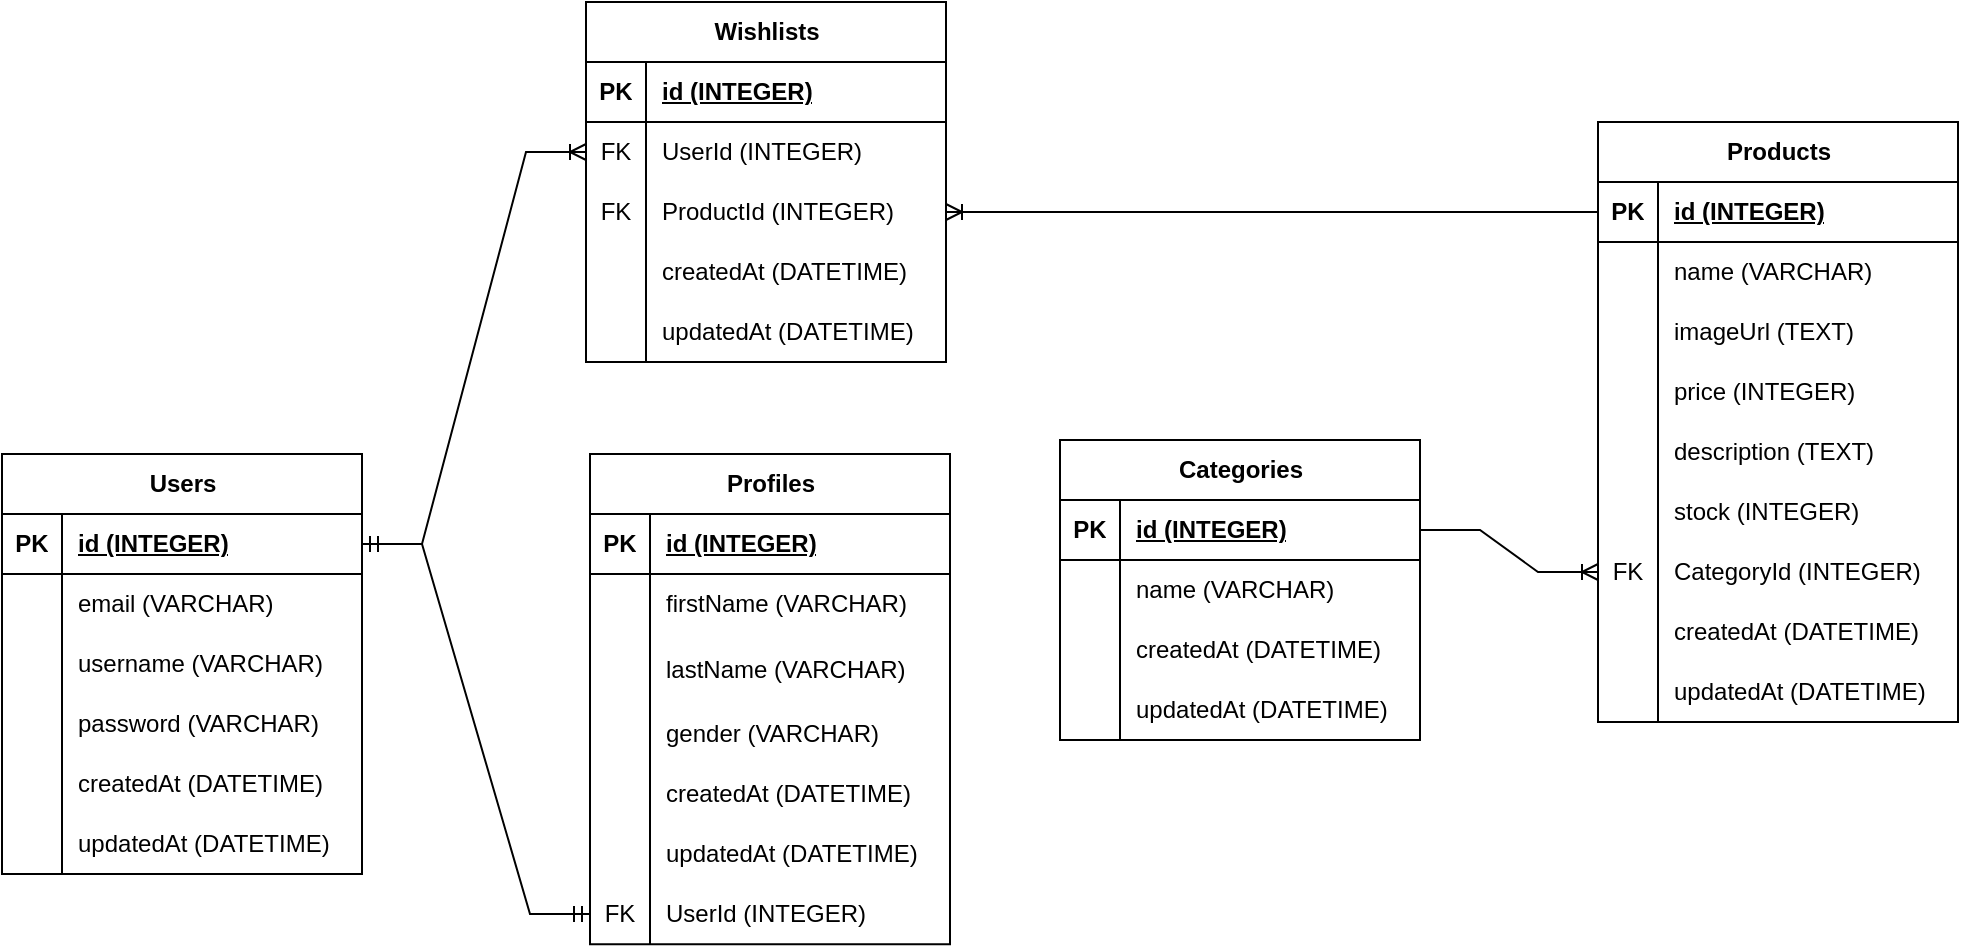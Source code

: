 <mxfile version="24.4.4" type="device">
  <diagram name="Page-1" id="E6qlw6umn-cYV3966yuZ">
    <mxGraphModel dx="993" dy="568" grid="0" gridSize="10" guides="1" tooltips="1" connect="1" arrows="1" fold="1" page="0" pageScale="1" pageWidth="850" pageHeight="1100" math="0" shadow="0">
      <root>
        <mxCell id="0" />
        <mxCell id="1" parent="0" />
        <mxCell id="3Gm_jR9hVHrTDqz4OyE_-1" value="Products" style="shape=table;startSize=30;container=1;collapsible=1;childLayout=tableLayout;fixedRows=1;rowLines=0;fontStyle=1;align=center;resizeLast=1;html=1;" vertex="1" parent="1">
          <mxGeometry x="1168" y="400" width="180" height="300" as="geometry" />
        </mxCell>
        <mxCell id="3Gm_jR9hVHrTDqz4OyE_-2" value="" style="shape=tableRow;horizontal=0;startSize=0;swimlaneHead=0;swimlaneBody=0;fillColor=none;collapsible=0;dropTarget=0;points=[[0,0.5],[1,0.5]];portConstraint=eastwest;top=0;left=0;right=0;bottom=1;" vertex="1" parent="3Gm_jR9hVHrTDqz4OyE_-1">
          <mxGeometry y="30" width="180" height="30" as="geometry" />
        </mxCell>
        <mxCell id="3Gm_jR9hVHrTDqz4OyE_-3" value="PK" style="shape=partialRectangle;connectable=0;fillColor=none;top=0;left=0;bottom=0;right=0;fontStyle=1;overflow=hidden;whiteSpace=wrap;html=1;" vertex="1" parent="3Gm_jR9hVHrTDqz4OyE_-2">
          <mxGeometry width="30" height="30" as="geometry">
            <mxRectangle width="30" height="30" as="alternateBounds" />
          </mxGeometry>
        </mxCell>
        <mxCell id="3Gm_jR9hVHrTDqz4OyE_-4" value="id (INTEGER)" style="shape=partialRectangle;connectable=0;fillColor=none;top=0;left=0;bottom=0;right=0;align=left;spacingLeft=6;fontStyle=5;overflow=hidden;whiteSpace=wrap;html=1;" vertex="1" parent="3Gm_jR9hVHrTDqz4OyE_-2">
          <mxGeometry x="30" width="150" height="30" as="geometry">
            <mxRectangle width="150" height="30" as="alternateBounds" />
          </mxGeometry>
        </mxCell>
        <mxCell id="3Gm_jR9hVHrTDqz4OyE_-5" value="" style="shape=tableRow;horizontal=0;startSize=0;swimlaneHead=0;swimlaneBody=0;fillColor=none;collapsible=0;dropTarget=0;points=[[0,0.5],[1,0.5]];portConstraint=eastwest;top=0;left=0;right=0;bottom=0;" vertex="1" parent="3Gm_jR9hVHrTDqz4OyE_-1">
          <mxGeometry y="60" width="180" height="30" as="geometry" />
        </mxCell>
        <mxCell id="3Gm_jR9hVHrTDqz4OyE_-6" value="" style="shape=partialRectangle;connectable=0;fillColor=none;top=0;left=0;bottom=0;right=0;editable=1;overflow=hidden;whiteSpace=wrap;html=1;" vertex="1" parent="3Gm_jR9hVHrTDqz4OyE_-5">
          <mxGeometry width="30" height="30" as="geometry">
            <mxRectangle width="30" height="30" as="alternateBounds" />
          </mxGeometry>
        </mxCell>
        <mxCell id="3Gm_jR9hVHrTDqz4OyE_-7" value="name (VARCHAR)" style="shape=partialRectangle;connectable=0;fillColor=none;top=0;left=0;bottom=0;right=0;align=left;spacingLeft=6;overflow=hidden;whiteSpace=wrap;html=1;" vertex="1" parent="3Gm_jR9hVHrTDqz4OyE_-5">
          <mxGeometry x="30" width="150" height="30" as="geometry">
            <mxRectangle width="150" height="30" as="alternateBounds" />
          </mxGeometry>
        </mxCell>
        <mxCell id="3Gm_jR9hVHrTDqz4OyE_-110" value="" style="shape=tableRow;horizontal=0;startSize=0;swimlaneHead=0;swimlaneBody=0;fillColor=none;collapsible=0;dropTarget=0;points=[[0,0.5],[1,0.5]];portConstraint=eastwest;top=0;left=0;right=0;bottom=0;" vertex="1" parent="3Gm_jR9hVHrTDqz4OyE_-1">
          <mxGeometry y="90" width="180" height="30" as="geometry" />
        </mxCell>
        <mxCell id="3Gm_jR9hVHrTDqz4OyE_-111" value="" style="shape=partialRectangle;connectable=0;fillColor=none;top=0;left=0;bottom=0;right=0;editable=1;overflow=hidden;whiteSpace=wrap;html=1;" vertex="1" parent="3Gm_jR9hVHrTDqz4OyE_-110">
          <mxGeometry width="30" height="30" as="geometry">
            <mxRectangle width="30" height="30" as="alternateBounds" />
          </mxGeometry>
        </mxCell>
        <mxCell id="3Gm_jR9hVHrTDqz4OyE_-112" value="imageUrl (TEXT)" style="shape=partialRectangle;connectable=0;fillColor=none;top=0;left=0;bottom=0;right=0;align=left;spacingLeft=6;overflow=hidden;whiteSpace=wrap;html=1;" vertex="1" parent="3Gm_jR9hVHrTDqz4OyE_-110">
          <mxGeometry x="30" width="150" height="30" as="geometry">
            <mxRectangle width="150" height="30" as="alternateBounds" />
          </mxGeometry>
        </mxCell>
        <mxCell id="3Gm_jR9hVHrTDqz4OyE_-8" value="" style="shape=tableRow;horizontal=0;startSize=0;swimlaneHead=0;swimlaneBody=0;fillColor=none;collapsible=0;dropTarget=0;points=[[0,0.5],[1,0.5]];portConstraint=eastwest;top=0;left=0;right=0;bottom=0;" vertex="1" parent="3Gm_jR9hVHrTDqz4OyE_-1">
          <mxGeometry y="120" width="180" height="30" as="geometry" />
        </mxCell>
        <mxCell id="3Gm_jR9hVHrTDqz4OyE_-9" value="" style="shape=partialRectangle;connectable=0;fillColor=none;top=0;left=0;bottom=0;right=0;editable=1;overflow=hidden;whiteSpace=wrap;html=1;" vertex="1" parent="3Gm_jR9hVHrTDqz4OyE_-8">
          <mxGeometry width="30" height="30" as="geometry">
            <mxRectangle width="30" height="30" as="alternateBounds" />
          </mxGeometry>
        </mxCell>
        <mxCell id="3Gm_jR9hVHrTDqz4OyE_-10" value="price (INTEGER)" style="shape=partialRectangle;connectable=0;fillColor=none;top=0;left=0;bottom=0;right=0;align=left;spacingLeft=6;overflow=hidden;whiteSpace=wrap;html=1;" vertex="1" parent="3Gm_jR9hVHrTDqz4OyE_-8">
          <mxGeometry x="30" width="150" height="30" as="geometry">
            <mxRectangle width="150" height="30" as="alternateBounds" />
          </mxGeometry>
        </mxCell>
        <mxCell id="3Gm_jR9hVHrTDqz4OyE_-27" value="" style="shape=tableRow;horizontal=0;startSize=0;swimlaneHead=0;swimlaneBody=0;fillColor=none;collapsible=0;dropTarget=0;points=[[0,0.5],[1,0.5]];portConstraint=eastwest;top=0;left=0;right=0;bottom=0;" vertex="1" parent="3Gm_jR9hVHrTDqz4OyE_-1">
          <mxGeometry y="150" width="180" height="30" as="geometry" />
        </mxCell>
        <mxCell id="3Gm_jR9hVHrTDqz4OyE_-28" value="" style="shape=partialRectangle;connectable=0;fillColor=none;top=0;left=0;bottom=0;right=0;editable=1;overflow=hidden;whiteSpace=wrap;html=1;" vertex="1" parent="3Gm_jR9hVHrTDqz4OyE_-27">
          <mxGeometry width="30" height="30" as="geometry">
            <mxRectangle width="30" height="30" as="alternateBounds" />
          </mxGeometry>
        </mxCell>
        <mxCell id="3Gm_jR9hVHrTDqz4OyE_-29" value="description (TEXT)" style="shape=partialRectangle;connectable=0;fillColor=none;top=0;left=0;bottom=0;right=0;align=left;spacingLeft=6;overflow=hidden;whiteSpace=wrap;html=1;" vertex="1" parent="3Gm_jR9hVHrTDqz4OyE_-27">
          <mxGeometry x="30" width="150" height="30" as="geometry">
            <mxRectangle width="150" height="30" as="alternateBounds" />
          </mxGeometry>
        </mxCell>
        <mxCell id="3Gm_jR9hVHrTDqz4OyE_-11" value="" style="shape=tableRow;horizontal=0;startSize=0;swimlaneHead=0;swimlaneBody=0;fillColor=none;collapsible=0;dropTarget=0;points=[[0,0.5],[1,0.5]];portConstraint=eastwest;top=0;left=0;right=0;bottom=0;" vertex="1" parent="3Gm_jR9hVHrTDqz4OyE_-1">
          <mxGeometry y="180" width="180" height="30" as="geometry" />
        </mxCell>
        <mxCell id="3Gm_jR9hVHrTDqz4OyE_-12" value="" style="shape=partialRectangle;connectable=0;fillColor=none;top=0;left=0;bottom=0;right=0;editable=1;overflow=hidden;whiteSpace=wrap;html=1;" vertex="1" parent="3Gm_jR9hVHrTDqz4OyE_-11">
          <mxGeometry width="30" height="30" as="geometry">
            <mxRectangle width="30" height="30" as="alternateBounds" />
          </mxGeometry>
        </mxCell>
        <mxCell id="3Gm_jR9hVHrTDqz4OyE_-13" value="stock (INTEGER)" style="shape=partialRectangle;connectable=0;fillColor=none;top=0;left=0;bottom=0;right=0;align=left;spacingLeft=6;overflow=hidden;whiteSpace=wrap;html=1;" vertex="1" parent="3Gm_jR9hVHrTDqz4OyE_-11">
          <mxGeometry x="30" width="150" height="30" as="geometry">
            <mxRectangle width="150" height="30" as="alternateBounds" />
          </mxGeometry>
        </mxCell>
        <mxCell id="3Gm_jR9hVHrTDqz4OyE_-80" value="" style="shape=tableRow;horizontal=0;startSize=0;swimlaneHead=0;swimlaneBody=0;fillColor=none;collapsible=0;dropTarget=0;points=[[0,0.5],[1,0.5]];portConstraint=eastwest;top=0;left=0;right=0;bottom=0;" vertex="1" parent="3Gm_jR9hVHrTDqz4OyE_-1">
          <mxGeometry y="210" width="180" height="30" as="geometry" />
        </mxCell>
        <mxCell id="3Gm_jR9hVHrTDqz4OyE_-81" value="FK" style="shape=partialRectangle;connectable=0;fillColor=none;top=0;left=0;bottom=0;right=0;editable=1;overflow=hidden;whiteSpace=wrap;html=1;" vertex="1" parent="3Gm_jR9hVHrTDqz4OyE_-80">
          <mxGeometry width="30" height="30" as="geometry">
            <mxRectangle width="30" height="30" as="alternateBounds" />
          </mxGeometry>
        </mxCell>
        <mxCell id="3Gm_jR9hVHrTDqz4OyE_-82" value="CategoryId (INTEGER)" style="shape=partialRectangle;connectable=0;fillColor=none;top=0;left=0;bottom=0;right=0;align=left;spacingLeft=6;overflow=hidden;whiteSpace=wrap;html=1;" vertex="1" parent="3Gm_jR9hVHrTDqz4OyE_-80">
          <mxGeometry x="30" width="150" height="30" as="geometry">
            <mxRectangle width="150" height="30" as="alternateBounds" />
          </mxGeometry>
        </mxCell>
        <mxCell id="3Gm_jR9hVHrTDqz4OyE_-46" value="" style="shape=tableRow;horizontal=0;startSize=0;swimlaneHead=0;swimlaneBody=0;fillColor=none;collapsible=0;dropTarget=0;points=[[0,0.5],[1,0.5]];portConstraint=eastwest;top=0;left=0;right=0;bottom=0;" vertex="1" parent="3Gm_jR9hVHrTDqz4OyE_-1">
          <mxGeometry y="240" width="180" height="30" as="geometry" />
        </mxCell>
        <mxCell id="3Gm_jR9hVHrTDqz4OyE_-47" value="" style="shape=partialRectangle;connectable=0;fillColor=none;top=0;left=0;bottom=0;right=0;editable=1;overflow=hidden;whiteSpace=wrap;html=1;" vertex="1" parent="3Gm_jR9hVHrTDqz4OyE_-46">
          <mxGeometry width="30" height="30" as="geometry">
            <mxRectangle width="30" height="30" as="alternateBounds" />
          </mxGeometry>
        </mxCell>
        <mxCell id="3Gm_jR9hVHrTDqz4OyE_-48" value="createdAt (DATETIME)" style="shape=partialRectangle;connectable=0;fillColor=none;top=0;left=0;bottom=0;right=0;align=left;spacingLeft=6;overflow=hidden;whiteSpace=wrap;html=1;" vertex="1" parent="3Gm_jR9hVHrTDqz4OyE_-46">
          <mxGeometry x="30" width="150" height="30" as="geometry">
            <mxRectangle width="150" height="30" as="alternateBounds" />
          </mxGeometry>
        </mxCell>
        <mxCell id="3Gm_jR9hVHrTDqz4OyE_-49" value="" style="shape=tableRow;horizontal=0;startSize=0;swimlaneHead=0;swimlaneBody=0;fillColor=none;collapsible=0;dropTarget=0;points=[[0,0.5],[1,0.5]];portConstraint=eastwest;top=0;left=0;right=0;bottom=0;" vertex="1" parent="3Gm_jR9hVHrTDqz4OyE_-1">
          <mxGeometry y="270" width="180" height="30" as="geometry" />
        </mxCell>
        <mxCell id="3Gm_jR9hVHrTDqz4OyE_-50" value="" style="shape=partialRectangle;connectable=0;fillColor=none;top=0;left=0;bottom=0;right=0;editable=1;overflow=hidden;whiteSpace=wrap;html=1;" vertex="1" parent="3Gm_jR9hVHrTDqz4OyE_-49">
          <mxGeometry width="30" height="30" as="geometry">
            <mxRectangle width="30" height="30" as="alternateBounds" />
          </mxGeometry>
        </mxCell>
        <mxCell id="3Gm_jR9hVHrTDqz4OyE_-51" value="updatedAt (DATETIME)" style="shape=partialRectangle;connectable=0;fillColor=none;top=0;left=0;bottom=0;right=0;align=left;spacingLeft=6;overflow=hidden;whiteSpace=wrap;html=1;" vertex="1" parent="3Gm_jR9hVHrTDqz4OyE_-49">
          <mxGeometry x="30" width="150" height="30" as="geometry">
            <mxRectangle width="150" height="30" as="alternateBounds" />
          </mxGeometry>
        </mxCell>
        <mxCell id="3Gm_jR9hVHrTDqz4OyE_-14" value="Categories" style="shape=table;startSize=30;container=1;collapsible=1;childLayout=tableLayout;fixedRows=1;rowLines=0;fontStyle=1;align=center;resizeLast=1;html=1;" vertex="1" parent="1">
          <mxGeometry x="899" y="559" width="180" height="150" as="geometry" />
        </mxCell>
        <mxCell id="3Gm_jR9hVHrTDqz4OyE_-15" value="" style="shape=tableRow;horizontal=0;startSize=0;swimlaneHead=0;swimlaneBody=0;fillColor=none;collapsible=0;dropTarget=0;points=[[0,0.5],[1,0.5]];portConstraint=eastwest;top=0;left=0;right=0;bottom=1;" vertex="1" parent="3Gm_jR9hVHrTDqz4OyE_-14">
          <mxGeometry y="30" width="180" height="30" as="geometry" />
        </mxCell>
        <mxCell id="3Gm_jR9hVHrTDqz4OyE_-16" value="PK" style="shape=partialRectangle;connectable=0;fillColor=none;top=0;left=0;bottom=0;right=0;fontStyle=1;overflow=hidden;whiteSpace=wrap;html=1;" vertex="1" parent="3Gm_jR9hVHrTDqz4OyE_-15">
          <mxGeometry width="30" height="30" as="geometry">
            <mxRectangle width="30" height="30" as="alternateBounds" />
          </mxGeometry>
        </mxCell>
        <mxCell id="3Gm_jR9hVHrTDqz4OyE_-17" value="id (INTEGER)" style="shape=partialRectangle;connectable=0;fillColor=none;top=0;left=0;bottom=0;right=0;align=left;spacingLeft=6;fontStyle=5;overflow=hidden;whiteSpace=wrap;html=1;" vertex="1" parent="3Gm_jR9hVHrTDqz4OyE_-15">
          <mxGeometry x="30" width="150" height="30" as="geometry">
            <mxRectangle width="150" height="30" as="alternateBounds" />
          </mxGeometry>
        </mxCell>
        <mxCell id="3Gm_jR9hVHrTDqz4OyE_-18" value="" style="shape=tableRow;horizontal=0;startSize=0;swimlaneHead=0;swimlaneBody=0;fillColor=none;collapsible=0;dropTarget=0;points=[[0,0.5],[1,0.5]];portConstraint=eastwest;top=0;left=0;right=0;bottom=0;" vertex="1" parent="3Gm_jR9hVHrTDqz4OyE_-14">
          <mxGeometry y="60" width="180" height="30" as="geometry" />
        </mxCell>
        <mxCell id="3Gm_jR9hVHrTDqz4OyE_-19" value="" style="shape=partialRectangle;connectable=0;fillColor=none;top=0;left=0;bottom=0;right=0;editable=1;overflow=hidden;whiteSpace=wrap;html=1;" vertex="1" parent="3Gm_jR9hVHrTDqz4OyE_-18">
          <mxGeometry width="30" height="30" as="geometry">
            <mxRectangle width="30" height="30" as="alternateBounds" />
          </mxGeometry>
        </mxCell>
        <mxCell id="3Gm_jR9hVHrTDqz4OyE_-20" value="name (VARCHAR)" style="shape=partialRectangle;connectable=0;fillColor=none;top=0;left=0;bottom=0;right=0;align=left;spacingLeft=6;overflow=hidden;whiteSpace=wrap;html=1;" vertex="1" parent="3Gm_jR9hVHrTDqz4OyE_-18">
          <mxGeometry x="30" width="150" height="30" as="geometry">
            <mxRectangle width="150" height="30" as="alternateBounds" />
          </mxGeometry>
        </mxCell>
        <mxCell id="3Gm_jR9hVHrTDqz4OyE_-57" value="" style="shape=tableRow;horizontal=0;startSize=0;swimlaneHead=0;swimlaneBody=0;fillColor=none;collapsible=0;dropTarget=0;points=[[0,0.5],[1,0.5]];portConstraint=eastwest;top=0;left=0;right=0;bottom=0;" vertex="1" parent="3Gm_jR9hVHrTDqz4OyE_-14">
          <mxGeometry y="90" width="180" height="30" as="geometry" />
        </mxCell>
        <mxCell id="3Gm_jR9hVHrTDqz4OyE_-58" value="" style="shape=partialRectangle;connectable=0;fillColor=none;top=0;left=0;bottom=0;right=0;editable=1;overflow=hidden;whiteSpace=wrap;html=1;" vertex="1" parent="3Gm_jR9hVHrTDqz4OyE_-57">
          <mxGeometry width="30" height="30" as="geometry">
            <mxRectangle width="30" height="30" as="alternateBounds" />
          </mxGeometry>
        </mxCell>
        <mxCell id="3Gm_jR9hVHrTDqz4OyE_-59" value="createdAt (DATETIME)" style="shape=partialRectangle;connectable=0;fillColor=none;top=0;left=0;bottom=0;right=0;align=left;spacingLeft=6;overflow=hidden;whiteSpace=wrap;html=1;" vertex="1" parent="3Gm_jR9hVHrTDqz4OyE_-57">
          <mxGeometry x="30" width="150" height="30" as="geometry">
            <mxRectangle width="150" height="30" as="alternateBounds" />
          </mxGeometry>
        </mxCell>
        <mxCell id="3Gm_jR9hVHrTDqz4OyE_-60" value="" style="shape=tableRow;horizontal=0;startSize=0;swimlaneHead=0;swimlaneBody=0;fillColor=none;collapsible=0;dropTarget=0;points=[[0,0.5],[1,0.5]];portConstraint=eastwest;top=0;left=0;right=0;bottom=0;" vertex="1" parent="3Gm_jR9hVHrTDqz4OyE_-14">
          <mxGeometry y="120" width="180" height="30" as="geometry" />
        </mxCell>
        <mxCell id="3Gm_jR9hVHrTDqz4OyE_-61" value="" style="shape=partialRectangle;connectable=0;fillColor=none;top=0;left=0;bottom=0;right=0;editable=1;overflow=hidden;whiteSpace=wrap;html=1;" vertex="1" parent="3Gm_jR9hVHrTDqz4OyE_-60">
          <mxGeometry width="30" height="30" as="geometry">
            <mxRectangle width="30" height="30" as="alternateBounds" />
          </mxGeometry>
        </mxCell>
        <mxCell id="3Gm_jR9hVHrTDqz4OyE_-62" value="updatedAt (DATETIME)" style="shape=partialRectangle;connectable=0;fillColor=none;top=0;left=0;bottom=0;right=0;align=left;spacingLeft=6;overflow=hidden;whiteSpace=wrap;html=1;" vertex="1" parent="3Gm_jR9hVHrTDqz4OyE_-60">
          <mxGeometry x="30" width="150" height="30" as="geometry">
            <mxRectangle width="150" height="30" as="alternateBounds" />
          </mxGeometry>
        </mxCell>
        <mxCell id="3Gm_jR9hVHrTDqz4OyE_-30" value="Wishlists" style="shape=table;startSize=30;container=1;collapsible=1;childLayout=tableLayout;fixedRows=1;rowLines=0;fontStyle=1;align=center;resizeLast=1;html=1;" vertex="1" parent="1">
          <mxGeometry x="662" y="340" width="180" height="180" as="geometry" />
        </mxCell>
        <mxCell id="3Gm_jR9hVHrTDqz4OyE_-31" value="" style="shape=tableRow;horizontal=0;startSize=0;swimlaneHead=0;swimlaneBody=0;fillColor=none;collapsible=0;dropTarget=0;points=[[0,0.5],[1,0.5]];portConstraint=eastwest;top=0;left=0;right=0;bottom=1;" vertex="1" parent="3Gm_jR9hVHrTDqz4OyE_-30">
          <mxGeometry y="30" width="180" height="30" as="geometry" />
        </mxCell>
        <mxCell id="3Gm_jR9hVHrTDqz4OyE_-32" value="PK" style="shape=partialRectangle;connectable=0;fillColor=none;top=0;left=0;bottom=0;right=0;fontStyle=1;overflow=hidden;whiteSpace=wrap;html=1;" vertex="1" parent="3Gm_jR9hVHrTDqz4OyE_-31">
          <mxGeometry width="30" height="30" as="geometry">
            <mxRectangle width="30" height="30" as="alternateBounds" />
          </mxGeometry>
        </mxCell>
        <mxCell id="3Gm_jR9hVHrTDqz4OyE_-33" value="id (INTEGER)" style="shape=partialRectangle;connectable=0;fillColor=none;top=0;left=0;bottom=0;right=0;align=left;spacingLeft=6;fontStyle=5;overflow=hidden;whiteSpace=wrap;html=1;" vertex="1" parent="3Gm_jR9hVHrTDqz4OyE_-31">
          <mxGeometry x="30" width="150" height="30" as="geometry">
            <mxRectangle width="150" height="30" as="alternateBounds" />
          </mxGeometry>
        </mxCell>
        <mxCell id="3Gm_jR9hVHrTDqz4OyE_-34" value="" style="shape=tableRow;horizontal=0;startSize=0;swimlaneHead=0;swimlaneBody=0;fillColor=none;collapsible=0;dropTarget=0;points=[[0,0.5],[1,0.5]];portConstraint=eastwest;top=0;left=0;right=0;bottom=0;" vertex="1" parent="3Gm_jR9hVHrTDqz4OyE_-30">
          <mxGeometry y="60" width="180" height="30" as="geometry" />
        </mxCell>
        <mxCell id="3Gm_jR9hVHrTDqz4OyE_-35" value="FK" style="shape=partialRectangle;connectable=0;fillColor=none;top=0;left=0;bottom=0;right=0;editable=1;overflow=hidden;whiteSpace=wrap;html=1;" vertex="1" parent="3Gm_jR9hVHrTDqz4OyE_-34">
          <mxGeometry width="30" height="30" as="geometry">
            <mxRectangle width="30" height="30" as="alternateBounds" />
          </mxGeometry>
        </mxCell>
        <mxCell id="3Gm_jR9hVHrTDqz4OyE_-36" value="UserId (INTEGER)" style="shape=partialRectangle;connectable=0;fillColor=none;top=0;left=0;bottom=0;right=0;align=left;spacingLeft=6;overflow=hidden;whiteSpace=wrap;html=1;" vertex="1" parent="3Gm_jR9hVHrTDqz4OyE_-34">
          <mxGeometry x="30" width="150" height="30" as="geometry">
            <mxRectangle width="150" height="30" as="alternateBounds" />
          </mxGeometry>
        </mxCell>
        <mxCell id="3Gm_jR9hVHrTDqz4OyE_-37" value="" style="shape=tableRow;horizontal=0;startSize=0;swimlaneHead=0;swimlaneBody=0;fillColor=none;collapsible=0;dropTarget=0;points=[[0,0.5],[1,0.5]];portConstraint=eastwest;top=0;left=0;right=0;bottom=0;" vertex="1" parent="3Gm_jR9hVHrTDqz4OyE_-30">
          <mxGeometry y="90" width="180" height="30" as="geometry" />
        </mxCell>
        <mxCell id="3Gm_jR9hVHrTDqz4OyE_-38" value="FK" style="shape=partialRectangle;connectable=0;fillColor=none;top=0;left=0;bottom=0;right=0;editable=1;overflow=hidden;whiteSpace=wrap;html=1;" vertex="1" parent="3Gm_jR9hVHrTDqz4OyE_-37">
          <mxGeometry width="30" height="30" as="geometry">
            <mxRectangle width="30" height="30" as="alternateBounds" />
          </mxGeometry>
        </mxCell>
        <mxCell id="3Gm_jR9hVHrTDqz4OyE_-39" value="ProductId (INTEGER)" style="shape=partialRectangle;connectable=0;fillColor=none;top=0;left=0;bottom=0;right=0;align=left;spacingLeft=6;overflow=hidden;whiteSpace=wrap;html=1;" vertex="1" parent="3Gm_jR9hVHrTDqz4OyE_-37">
          <mxGeometry x="30" width="150" height="30" as="geometry">
            <mxRectangle width="150" height="30" as="alternateBounds" />
          </mxGeometry>
        </mxCell>
        <mxCell id="3Gm_jR9hVHrTDqz4OyE_-40" value="" style="shape=tableRow;horizontal=0;startSize=0;swimlaneHead=0;swimlaneBody=0;fillColor=none;collapsible=0;dropTarget=0;points=[[0,0.5],[1,0.5]];portConstraint=eastwest;top=0;left=0;right=0;bottom=0;" vertex="1" parent="3Gm_jR9hVHrTDqz4OyE_-30">
          <mxGeometry y="120" width="180" height="30" as="geometry" />
        </mxCell>
        <mxCell id="3Gm_jR9hVHrTDqz4OyE_-41" value="" style="shape=partialRectangle;connectable=0;fillColor=none;top=0;left=0;bottom=0;right=0;editable=1;overflow=hidden;whiteSpace=wrap;html=1;" vertex="1" parent="3Gm_jR9hVHrTDqz4OyE_-40">
          <mxGeometry width="30" height="30" as="geometry">
            <mxRectangle width="30" height="30" as="alternateBounds" />
          </mxGeometry>
        </mxCell>
        <mxCell id="3Gm_jR9hVHrTDqz4OyE_-42" value="createdAt (DATETIME)" style="shape=partialRectangle;connectable=0;fillColor=none;top=0;left=0;bottom=0;right=0;align=left;spacingLeft=6;overflow=hidden;whiteSpace=wrap;html=1;" vertex="1" parent="3Gm_jR9hVHrTDqz4OyE_-40">
          <mxGeometry x="30" width="150" height="30" as="geometry">
            <mxRectangle width="150" height="30" as="alternateBounds" />
          </mxGeometry>
        </mxCell>
        <mxCell id="3Gm_jR9hVHrTDqz4OyE_-43" value="" style="shape=tableRow;horizontal=0;startSize=0;swimlaneHead=0;swimlaneBody=0;fillColor=none;collapsible=0;dropTarget=0;points=[[0,0.5],[1,0.5]];portConstraint=eastwest;top=0;left=0;right=0;bottom=0;" vertex="1" parent="3Gm_jR9hVHrTDqz4OyE_-30">
          <mxGeometry y="150" width="180" height="30" as="geometry" />
        </mxCell>
        <mxCell id="3Gm_jR9hVHrTDqz4OyE_-44" value="" style="shape=partialRectangle;connectable=0;fillColor=none;top=0;left=0;bottom=0;right=0;editable=1;overflow=hidden;whiteSpace=wrap;html=1;" vertex="1" parent="3Gm_jR9hVHrTDqz4OyE_-43">
          <mxGeometry width="30" height="30" as="geometry">
            <mxRectangle width="30" height="30" as="alternateBounds" />
          </mxGeometry>
        </mxCell>
        <mxCell id="3Gm_jR9hVHrTDqz4OyE_-45" value="updatedAt (DATETIME)" style="shape=partialRectangle;connectable=0;fillColor=none;top=0;left=0;bottom=0;right=0;align=left;spacingLeft=6;overflow=hidden;whiteSpace=wrap;html=1;" vertex="1" parent="3Gm_jR9hVHrTDqz4OyE_-43">
          <mxGeometry x="30" width="150" height="30" as="geometry">
            <mxRectangle width="150" height="30" as="alternateBounds" />
          </mxGeometry>
        </mxCell>
        <mxCell id="3Gm_jR9hVHrTDqz4OyE_-55" value="" style="edgeStyle=entityRelationEdgeStyle;fontSize=12;html=1;endArrow=ERoneToMany;rounded=0;" edge="1" parent="1" source="3Gm_jR9hVHrTDqz4OyE_-2" target="3Gm_jR9hVHrTDqz4OyE_-37">
          <mxGeometry width="100" height="100" relative="1" as="geometry">
            <mxPoint x="842" y="564" as="sourcePoint" />
            <mxPoint x="803" y="291" as="targetPoint" />
          </mxGeometry>
        </mxCell>
        <mxCell id="3Gm_jR9hVHrTDqz4OyE_-56" value="" style="edgeStyle=entityRelationEdgeStyle;fontSize=12;html=1;endArrow=ERoneToMany;rounded=0;" edge="1" parent="1" source="3Gm_jR9hVHrTDqz4OyE_-15" target="3Gm_jR9hVHrTDqz4OyE_-80">
          <mxGeometry width="100" height="100" relative="1" as="geometry">
            <mxPoint x="842" y="564" as="sourcePoint" />
            <mxPoint x="877" y="545" as="targetPoint" />
          </mxGeometry>
        </mxCell>
        <mxCell id="3Gm_jR9hVHrTDqz4OyE_-63" value="Users" style="shape=table;startSize=30;container=1;collapsible=1;childLayout=tableLayout;fixedRows=1;rowLines=0;fontStyle=1;align=center;resizeLast=1;html=1;" vertex="1" parent="1">
          <mxGeometry x="370" y="566" width="180" height="210" as="geometry" />
        </mxCell>
        <mxCell id="3Gm_jR9hVHrTDqz4OyE_-64" value="" style="shape=tableRow;horizontal=0;startSize=0;swimlaneHead=0;swimlaneBody=0;fillColor=none;collapsible=0;dropTarget=0;points=[[0,0.5],[1,0.5]];portConstraint=eastwest;top=0;left=0;right=0;bottom=1;" vertex="1" parent="3Gm_jR9hVHrTDqz4OyE_-63">
          <mxGeometry y="30" width="180" height="30" as="geometry" />
        </mxCell>
        <mxCell id="3Gm_jR9hVHrTDqz4OyE_-65" value="PK" style="shape=partialRectangle;connectable=0;fillColor=none;top=0;left=0;bottom=0;right=0;fontStyle=1;overflow=hidden;whiteSpace=wrap;html=1;" vertex="1" parent="3Gm_jR9hVHrTDqz4OyE_-64">
          <mxGeometry width="30" height="30" as="geometry">
            <mxRectangle width="30" height="30" as="alternateBounds" />
          </mxGeometry>
        </mxCell>
        <mxCell id="3Gm_jR9hVHrTDqz4OyE_-66" value="id (INTEGER)" style="shape=partialRectangle;connectable=0;fillColor=none;top=0;left=0;bottom=0;right=0;align=left;spacingLeft=6;fontStyle=5;overflow=hidden;whiteSpace=wrap;html=1;" vertex="1" parent="3Gm_jR9hVHrTDqz4OyE_-64">
          <mxGeometry x="30" width="150" height="30" as="geometry">
            <mxRectangle width="150" height="30" as="alternateBounds" />
          </mxGeometry>
        </mxCell>
        <mxCell id="3Gm_jR9hVHrTDqz4OyE_-67" value="" style="shape=tableRow;horizontal=0;startSize=0;swimlaneHead=0;swimlaneBody=0;fillColor=none;collapsible=0;dropTarget=0;points=[[0,0.5],[1,0.5]];portConstraint=eastwest;top=0;left=0;right=0;bottom=0;" vertex="1" parent="3Gm_jR9hVHrTDqz4OyE_-63">
          <mxGeometry y="60" width="180" height="30" as="geometry" />
        </mxCell>
        <mxCell id="3Gm_jR9hVHrTDqz4OyE_-68" value="" style="shape=partialRectangle;connectable=0;fillColor=none;top=0;left=0;bottom=0;right=0;editable=1;overflow=hidden;whiteSpace=wrap;html=1;" vertex="1" parent="3Gm_jR9hVHrTDqz4OyE_-67">
          <mxGeometry width="30" height="30" as="geometry">
            <mxRectangle width="30" height="30" as="alternateBounds" />
          </mxGeometry>
        </mxCell>
        <mxCell id="3Gm_jR9hVHrTDqz4OyE_-69" value="email (VARCHAR)" style="shape=partialRectangle;connectable=0;fillColor=none;top=0;left=0;bottom=0;right=0;align=left;spacingLeft=6;overflow=hidden;whiteSpace=wrap;html=1;" vertex="1" parent="3Gm_jR9hVHrTDqz4OyE_-67">
          <mxGeometry x="30" width="150" height="30" as="geometry">
            <mxRectangle width="150" height="30" as="alternateBounds" />
          </mxGeometry>
        </mxCell>
        <mxCell id="3Gm_jR9hVHrTDqz4OyE_-83" value="" style="shape=tableRow;horizontal=0;startSize=0;swimlaneHead=0;swimlaneBody=0;fillColor=none;collapsible=0;dropTarget=0;points=[[0,0.5],[1,0.5]];portConstraint=eastwest;top=0;left=0;right=0;bottom=0;" vertex="1" parent="3Gm_jR9hVHrTDqz4OyE_-63">
          <mxGeometry y="90" width="180" height="30" as="geometry" />
        </mxCell>
        <mxCell id="3Gm_jR9hVHrTDqz4OyE_-84" value="" style="shape=partialRectangle;connectable=0;fillColor=none;top=0;left=0;bottom=0;right=0;editable=1;overflow=hidden;whiteSpace=wrap;html=1;" vertex="1" parent="3Gm_jR9hVHrTDqz4OyE_-83">
          <mxGeometry width="30" height="30" as="geometry">
            <mxRectangle width="30" height="30" as="alternateBounds" />
          </mxGeometry>
        </mxCell>
        <mxCell id="3Gm_jR9hVHrTDqz4OyE_-85" value="username (VARCHAR)" style="shape=partialRectangle;connectable=0;fillColor=none;top=0;left=0;bottom=0;right=0;align=left;spacingLeft=6;overflow=hidden;whiteSpace=wrap;html=1;" vertex="1" parent="3Gm_jR9hVHrTDqz4OyE_-83">
          <mxGeometry x="30" width="150" height="30" as="geometry">
            <mxRectangle width="150" height="30" as="alternateBounds" />
          </mxGeometry>
        </mxCell>
        <mxCell id="3Gm_jR9hVHrTDqz4OyE_-70" value="" style="shape=tableRow;horizontal=0;startSize=0;swimlaneHead=0;swimlaneBody=0;fillColor=none;collapsible=0;dropTarget=0;points=[[0,0.5],[1,0.5]];portConstraint=eastwest;top=0;left=0;right=0;bottom=0;" vertex="1" parent="3Gm_jR9hVHrTDqz4OyE_-63">
          <mxGeometry y="120" width="180" height="30" as="geometry" />
        </mxCell>
        <mxCell id="3Gm_jR9hVHrTDqz4OyE_-71" value="" style="shape=partialRectangle;connectable=0;fillColor=none;top=0;left=0;bottom=0;right=0;editable=1;overflow=hidden;whiteSpace=wrap;html=1;" vertex="1" parent="3Gm_jR9hVHrTDqz4OyE_-70">
          <mxGeometry width="30" height="30" as="geometry">
            <mxRectangle width="30" height="30" as="alternateBounds" />
          </mxGeometry>
        </mxCell>
        <mxCell id="3Gm_jR9hVHrTDqz4OyE_-72" value="password (VARCHAR)" style="shape=partialRectangle;connectable=0;fillColor=none;top=0;left=0;bottom=0;right=0;align=left;spacingLeft=6;overflow=hidden;whiteSpace=wrap;html=1;" vertex="1" parent="3Gm_jR9hVHrTDqz4OyE_-70">
          <mxGeometry x="30" width="150" height="30" as="geometry">
            <mxRectangle width="150" height="30" as="alternateBounds" />
          </mxGeometry>
        </mxCell>
        <mxCell id="3Gm_jR9hVHrTDqz4OyE_-73" value="" style="shape=tableRow;horizontal=0;startSize=0;swimlaneHead=0;swimlaneBody=0;fillColor=none;collapsible=0;dropTarget=0;points=[[0,0.5],[1,0.5]];portConstraint=eastwest;top=0;left=0;right=0;bottom=0;" vertex="1" parent="3Gm_jR9hVHrTDqz4OyE_-63">
          <mxGeometry y="150" width="180" height="30" as="geometry" />
        </mxCell>
        <mxCell id="3Gm_jR9hVHrTDqz4OyE_-74" value="" style="shape=partialRectangle;connectable=0;fillColor=none;top=0;left=0;bottom=0;right=0;editable=1;overflow=hidden;whiteSpace=wrap;html=1;" vertex="1" parent="3Gm_jR9hVHrTDqz4OyE_-73">
          <mxGeometry width="30" height="30" as="geometry">
            <mxRectangle width="30" height="30" as="alternateBounds" />
          </mxGeometry>
        </mxCell>
        <mxCell id="3Gm_jR9hVHrTDqz4OyE_-75" value="createdAt (DATETIME)" style="shape=partialRectangle;connectable=0;fillColor=none;top=0;left=0;bottom=0;right=0;align=left;spacingLeft=6;overflow=hidden;whiteSpace=wrap;html=1;" vertex="1" parent="3Gm_jR9hVHrTDqz4OyE_-73">
          <mxGeometry x="30" width="150" height="30" as="geometry">
            <mxRectangle width="150" height="30" as="alternateBounds" />
          </mxGeometry>
        </mxCell>
        <mxCell id="3Gm_jR9hVHrTDqz4OyE_-76" value="" style="shape=tableRow;horizontal=0;startSize=0;swimlaneHead=0;swimlaneBody=0;fillColor=none;collapsible=0;dropTarget=0;points=[[0,0.5],[1,0.5]];portConstraint=eastwest;top=0;left=0;right=0;bottom=0;" vertex="1" parent="3Gm_jR9hVHrTDqz4OyE_-63">
          <mxGeometry y="180" width="180" height="30" as="geometry" />
        </mxCell>
        <mxCell id="3Gm_jR9hVHrTDqz4OyE_-77" value="" style="shape=partialRectangle;connectable=0;fillColor=none;top=0;left=0;bottom=0;right=0;editable=1;overflow=hidden;whiteSpace=wrap;html=1;" vertex="1" parent="3Gm_jR9hVHrTDqz4OyE_-76">
          <mxGeometry width="30" height="30" as="geometry">
            <mxRectangle width="30" height="30" as="alternateBounds" />
          </mxGeometry>
        </mxCell>
        <mxCell id="3Gm_jR9hVHrTDqz4OyE_-78" value="updatedAt (DATETIME)" style="shape=partialRectangle;connectable=0;fillColor=none;top=0;left=0;bottom=0;right=0;align=left;spacingLeft=6;overflow=hidden;whiteSpace=wrap;html=1;" vertex="1" parent="3Gm_jR9hVHrTDqz4OyE_-76">
          <mxGeometry x="30" width="150" height="30" as="geometry">
            <mxRectangle width="150" height="30" as="alternateBounds" />
          </mxGeometry>
        </mxCell>
        <mxCell id="3Gm_jR9hVHrTDqz4OyE_-79" value="" style="edgeStyle=entityRelationEdgeStyle;fontSize=12;html=1;endArrow=ERoneToMany;rounded=0;" edge="1" parent="1" source="3Gm_jR9hVHrTDqz4OyE_-64" target="3Gm_jR9hVHrTDqz4OyE_-34">
          <mxGeometry width="100" height="100" relative="1" as="geometry">
            <mxPoint x="557" y="611" as="sourcePoint" />
            <mxPoint x="669" y="445.0" as="targetPoint" />
          </mxGeometry>
        </mxCell>
        <mxCell id="3Gm_jR9hVHrTDqz4OyE_-87" value="Profiles" style="shape=table;startSize=30;container=1;collapsible=1;childLayout=tableLayout;fixedRows=1;rowLines=0;fontStyle=1;align=center;resizeLast=1;html=1;" vertex="1" parent="1">
          <mxGeometry x="664" y="566" width="180" height="245.167" as="geometry" />
        </mxCell>
        <mxCell id="3Gm_jR9hVHrTDqz4OyE_-88" value="" style="shape=tableRow;horizontal=0;startSize=0;swimlaneHead=0;swimlaneBody=0;fillColor=none;collapsible=0;dropTarget=0;points=[[0,0.5],[1,0.5]];portConstraint=eastwest;top=0;left=0;right=0;bottom=1;" vertex="1" parent="3Gm_jR9hVHrTDqz4OyE_-87">
          <mxGeometry y="30" width="180" height="30" as="geometry" />
        </mxCell>
        <mxCell id="3Gm_jR9hVHrTDqz4OyE_-89" value="PK" style="shape=partialRectangle;connectable=0;fillColor=none;top=0;left=0;bottom=0;right=0;fontStyle=1;overflow=hidden;whiteSpace=wrap;html=1;" vertex="1" parent="3Gm_jR9hVHrTDqz4OyE_-88">
          <mxGeometry width="30" height="30" as="geometry">
            <mxRectangle width="30" height="30" as="alternateBounds" />
          </mxGeometry>
        </mxCell>
        <mxCell id="3Gm_jR9hVHrTDqz4OyE_-90" value="id (INTEGER)" style="shape=partialRectangle;connectable=0;fillColor=none;top=0;left=0;bottom=0;right=0;align=left;spacingLeft=6;fontStyle=5;overflow=hidden;whiteSpace=wrap;html=1;" vertex="1" parent="3Gm_jR9hVHrTDqz4OyE_-88">
          <mxGeometry x="30" width="150" height="30" as="geometry">
            <mxRectangle width="150" height="30" as="alternateBounds" />
          </mxGeometry>
        </mxCell>
        <mxCell id="3Gm_jR9hVHrTDqz4OyE_-91" value="" style="shape=tableRow;horizontal=0;startSize=0;swimlaneHead=0;swimlaneBody=0;fillColor=none;collapsible=0;dropTarget=0;points=[[0,0.5],[1,0.5]];portConstraint=eastwest;top=0;left=0;right=0;bottom=0;" vertex="1" parent="3Gm_jR9hVHrTDqz4OyE_-87">
          <mxGeometry y="60" width="180" height="30" as="geometry" />
        </mxCell>
        <mxCell id="3Gm_jR9hVHrTDqz4OyE_-92" value="" style="shape=partialRectangle;connectable=0;fillColor=none;top=0;left=0;bottom=0;right=0;editable=1;overflow=hidden;whiteSpace=wrap;html=1;" vertex="1" parent="3Gm_jR9hVHrTDqz4OyE_-91">
          <mxGeometry width="30" height="30" as="geometry">
            <mxRectangle width="30" height="30" as="alternateBounds" />
          </mxGeometry>
        </mxCell>
        <mxCell id="3Gm_jR9hVHrTDqz4OyE_-93" value="firstName (VARCHAR)" style="shape=partialRectangle;connectable=0;fillColor=none;top=0;left=0;bottom=0;right=0;align=left;spacingLeft=6;overflow=hidden;whiteSpace=wrap;html=1;" vertex="1" parent="3Gm_jR9hVHrTDqz4OyE_-91">
          <mxGeometry x="30" width="150" height="30" as="geometry">
            <mxRectangle width="150" height="30" as="alternateBounds" />
          </mxGeometry>
        </mxCell>
        <mxCell id="3Gm_jR9hVHrTDqz4OyE_-94" value="" style="shape=tableRow;horizontal=0;startSize=0;swimlaneHead=0;swimlaneBody=0;fillColor=none;collapsible=0;dropTarget=0;points=[[0,0.5],[1,0.5]];portConstraint=eastwest;top=0;left=0;right=0;bottom=0;" vertex="1" parent="3Gm_jR9hVHrTDqz4OyE_-87">
          <mxGeometry y="90" width="180" height="35" as="geometry" />
        </mxCell>
        <mxCell id="3Gm_jR9hVHrTDqz4OyE_-95" value="" style="shape=partialRectangle;connectable=0;fillColor=none;top=0;left=0;bottom=0;right=0;editable=1;overflow=hidden;whiteSpace=wrap;html=1;" vertex="1" parent="3Gm_jR9hVHrTDqz4OyE_-94">
          <mxGeometry width="30" height="35" as="geometry">
            <mxRectangle width="30" height="35" as="alternateBounds" />
          </mxGeometry>
        </mxCell>
        <mxCell id="3Gm_jR9hVHrTDqz4OyE_-96" value="lastName (VARCHAR)" style="shape=partialRectangle;connectable=0;fillColor=none;top=0;left=0;bottom=0;right=0;align=left;spacingLeft=6;overflow=hidden;whiteSpace=wrap;html=1;" vertex="1" parent="3Gm_jR9hVHrTDqz4OyE_-94">
          <mxGeometry x="30" width="150" height="35" as="geometry">
            <mxRectangle width="150" height="35" as="alternateBounds" />
          </mxGeometry>
        </mxCell>
        <mxCell id="3Gm_jR9hVHrTDqz4OyE_-97" value="" style="shape=tableRow;horizontal=0;startSize=0;swimlaneHead=0;swimlaneBody=0;fillColor=none;collapsible=0;dropTarget=0;points=[[0,0.5],[1,0.5]];portConstraint=eastwest;top=0;left=0;right=0;bottom=0;" vertex="1" parent="3Gm_jR9hVHrTDqz4OyE_-87">
          <mxGeometry y="125" width="180" height="30" as="geometry" />
        </mxCell>
        <mxCell id="3Gm_jR9hVHrTDqz4OyE_-98" value="" style="shape=partialRectangle;connectable=0;fillColor=none;top=0;left=0;bottom=0;right=0;editable=1;overflow=hidden;whiteSpace=wrap;html=1;" vertex="1" parent="3Gm_jR9hVHrTDqz4OyE_-97">
          <mxGeometry width="30" height="30" as="geometry">
            <mxRectangle width="30" height="30" as="alternateBounds" />
          </mxGeometry>
        </mxCell>
        <mxCell id="3Gm_jR9hVHrTDqz4OyE_-99" value="gender (VARCHAR)" style="shape=partialRectangle;connectable=0;fillColor=none;top=0;left=0;bottom=0;right=0;align=left;spacingLeft=6;overflow=hidden;whiteSpace=wrap;html=1;" vertex="1" parent="3Gm_jR9hVHrTDqz4OyE_-97">
          <mxGeometry x="30" width="150" height="30" as="geometry">
            <mxRectangle width="150" height="30" as="alternateBounds" />
          </mxGeometry>
        </mxCell>
        <mxCell id="3Gm_jR9hVHrTDqz4OyE_-100" value="" style="shape=tableRow;horizontal=0;startSize=0;swimlaneHead=0;swimlaneBody=0;fillColor=none;collapsible=0;dropTarget=0;points=[[0,0.5],[1,0.5]];portConstraint=eastwest;top=0;left=0;right=0;bottom=0;" vertex="1" parent="3Gm_jR9hVHrTDqz4OyE_-87">
          <mxGeometry y="155" width="180" height="30" as="geometry" />
        </mxCell>
        <mxCell id="3Gm_jR9hVHrTDqz4OyE_-101" value="" style="shape=partialRectangle;connectable=0;fillColor=none;top=0;left=0;bottom=0;right=0;editable=1;overflow=hidden;whiteSpace=wrap;html=1;" vertex="1" parent="3Gm_jR9hVHrTDqz4OyE_-100">
          <mxGeometry width="30" height="30" as="geometry">
            <mxRectangle width="30" height="30" as="alternateBounds" />
          </mxGeometry>
        </mxCell>
        <mxCell id="3Gm_jR9hVHrTDqz4OyE_-102" value="createdAt (DATETIME)" style="shape=partialRectangle;connectable=0;fillColor=none;top=0;left=0;bottom=0;right=0;align=left;spacingLeft=6;overflow=hidden;whiteSpace=wrap;html=1;" vertex="1" parent="3Gm_jR9hVHrTDqz4OyE_-100">
          <mxGeometry x="30" width="150" height="30" as="geometry">
            <mxRectangle width="150" height="30" as="alternateBounds" />
          </mxGeometry>
        </mxCell>
        <mxCell id="3Gm_jR9hVHrTDqz4OyE_-103" value="" style="shape=tableRow;horizontal=0;startSize=0;swimlaneHead=0;swimlaneBody=0;fillColor=none;collapsible=0;dropTarget=0;points=[[0,0.5],[1,0.5]];portConstraint=eastwest;top=0;left=0;right=0;bottom=0;" vertex="1" parent="3Gm_jR9hVHrTDqz4OyE_-87">
          <mxGeometry y="185" width="180" height="30" as="geometry" />
        </mxCell>
        <mxCell id="3Gm_jR9hVHrTDqz4OyE_-104" value="" style="shape=partialRectangle;connectable=0;fillColor=none;top=0;left=0;bottom=0;right=0;editable=1;overflow=hidden;whiteSpace=wrap;html=1;" vertex="1" parent="3Gm_jR9hVHrTDqz4OyE_-103">
          <mxGeometry width="30" height="30" as="geometry">
            <mxRectangle width="30" height="30" as="alternateBounds" />
          </mxGeometry>
        </mxCell>
        <mxCell id="3Gm_jR9hVHrTDqz4OyE_-105" value="updatedAt (DATETIME)" style="shape=partialRectangle;connectable=0;fillColor=none;top=0;left=0;bottom=0;right=0;align=left;spacingLeft=6;overflow=hidden;whiteSpace=wrap;html=1;" vertex="1" parent="3Gm_jR9hVHrTDqz4OyE_-103">
          <mxGeometry x="30" width="150" height="30" as="geometry">
            <mxRectangle width="150" height="30" as="alternateBounds" />
          </mxGeometry>
        </mxCell>
        <mxCell id="3Gm_jR9hVHrTDqz4OyE_-107" value="" style="shape=tableRow;horizontal=0;startSize=0;swimlaneHead=0;swimlaneBody=0;fillColor=none;collapsible=0;dropTarget=0;points=[[0,0.5],[1,0.5]];portConstraint=eastwest;top=0;left=0;right=0;bottom=0;" vertex="1" parent="3Gm_jR9hVHrTDqz4OyE_-87">
          <mxGeometry y="215" width="180" height="30" as="geometry" />
        </mxCell>
        <mxCell id="3Gm_jR9hVHrTDqz4OyE_-108" value="FK" style="shape=partialRectangle;connectable=0;fillColor=none;top=0;left=0;bottom=0;right=0;editable=1;overflow=hidden;whiteSpace=wrap;html=1;" vertex="1" parent="3Gm_jR9hVHrTDqz4OyE_-107">
          <mxGeometry width="30" height="30" as="geometry">
            <mxRectangle width="30" height="30" as="alternateBounds" />
          </mxGeometry>
        </mxCell>
        <mxCell id="3Gm_jR9hVHrTDqz4OyE_-109" value="UserId (INTEGER)" style="shape=partialRectangle;connectable=0;fillColor=none;top=0;left=0;bottom=0;right=0;align=left;spacingLeft=6;overflow=hidden;whiteSpace=wrap;html=1;" vertex="1" parent="3Gm_jR9hVHrTDqz4OyE_-107">
          <mxGeometry x="30" width="150" height="30" as="geometry">
            <mxRectangle width="150" height="30" as="alternateBounds" />
          </mxGeometry>
        </mxCell>
        <mxCell id="3Gm_jR9hVHrTDqz4OyE_-106" value="" style="edgeStyle=entityRelationEdgeStyle;fontSize=12;html=1;endArrow=ERmandOne;startArrow=ERmandOne;rounded=0;entryX=1;entryY=0.5;entryDx=0;entryDy=0;" edge="1" parent="1" source="3Gm_jR9hVHrTDqz4OyE_-107" target="3Gm_jR9hVHrTDqz4OyE_-64">
          <mxGeometry width="100" height="100" relative="1" as="geometry">
            <mxPoint x="638" y="587" as="sourcePoint" />
            <mxPoint x="649" y="765" as="targetPoint" />
          </mxGeometry>
        </mxCell>
      </root>
    </mxGraphModel>
  </diagram>
</mxfile>

